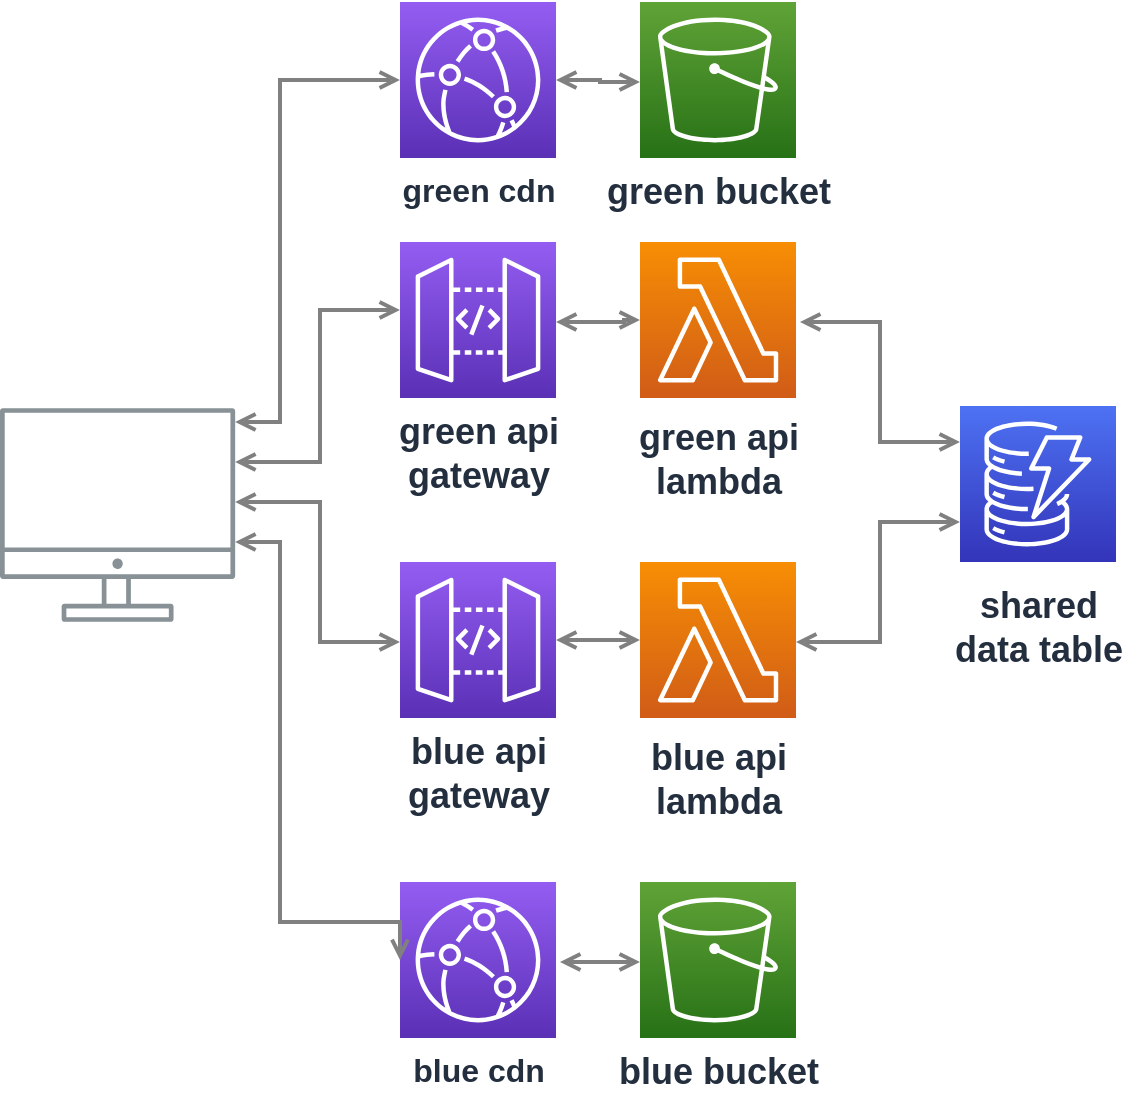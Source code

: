 <mxfile version="17.4.6" type="device"><diagram id="Ht1M8jgEwFfnCIfOTk4-" name="Page-1"><mxGraphModel dx="1256" dy="1024" grid="1" gridSize="10" guides="1" tooltips="1" connect="1" arrows="1" fold="1" page="1" pageScale="1" pageWidth="1169" pageHeight="827" math="0" shadow="0"><root><mxCell id="0"/><mxCell id="1" parent="0"/><mxCell id="UEzPUAAOIrF-is8g5C7q-128" style="edgeStyle=orthogonalEdgeStyle;rounded=0;orthogonalLoop=1;jettySize=auto;html=1;startArrow=open;startFill=0;endArrow=open;endFill=0;strokeWidth=2;strokeColor=#808080;" parent="1" source="UEzPUAAOIrF-is8g5C7q-109" target="UEzPUAAOIrF-is8g5C7q-114" edge="1"><mxGeometry relative="1" as="geometry"><Array as="points"><mxPoint x="240" y="370"/><mxPoint x="240" y="440"/></Array></mxGeometry></mxCell><mxCell id="UEzPUAAOIrF-is8g5C7q-126" style="edgeStyle=orthogonalEdgeStyle;rounded=0;orthogonalLoop=1;jettySize=auto;html=1;startArrow=open;startFill=0;endArrow=open;endFill=0;strokeWidth=2;strokeColor=#808080;" parent="1" source="UEzPUAAOIrF-is8g5C7q-113" target="UEzPUAAOIrF-is8g5C7q-114" edge="1"><mxGeometry relative="1" as="geometry"/></mxCell><mxCell id="UEzPUAAOIrF-is8g5C7q-132" style="edgeStyle=orthogonalEdgeStyle;rounded=0;orthogonalLoop=1;jettySize=auto;html=1;startArrow=open;startFill=0;endArrow=open;endFill=0;strokeWidth=2;strokeColor=#808080;" parent="1" source="UEzPUAAOIrF-is8g5C7q-113" target="UEzPUAAOIrF-is8g5C7q-119" edge="1"><mxGeometry relative="1" as="geometry"><Array as="points"><mxPoint x="520" y="440"/><mxPoint x="520" y="380"/></Array><mxPoint x="530" y="480" as="sourcePoint"/></mxGeometry></mxCell><mxCell id="UEzPUAAOIrF-is8g5C7q-109" value="" style="outlineConnect=0;gradientColor=none;fontColor=#545B64;strokeColor=none;fillColor=#879196;dashed=0;verticalLabelPosition=bottom;verticalAlign=top;align=center;html=1;fontSize=12;fontStyle=0;aspect=fixed;shape=mxgraph.aws4.illustration_desktop;pointerEvents=1;labelBackgroundColor=#ffffff;" parent="1" vertex="1"><mxGeometry x="80" y="323" width="117.58" height="107" as="geometry"/></mxCell><mxCell id="UEzPUAAOIrF-is8g5C7q-113" value="&lt;b style=&quot;font-size: 18px&quot;&gt;blue api&lt;br&gt;lambda&lt;/b&gt;" style="outlineConnect=0;fontColor=#232F3E;gradientColor=#F78E04;gradientDirection=north;fillColor=#D05C17;strokeColor=#ffffff;dashed=0;verticalLabelPosition=bottom;verticalAlign=top;align=center;html=1;fontSize=12;fontStyle=0;aspect=fixed;shape=mxgraph.aws4.resourceIcon;resIcon=mxgraph.aws4.lambda;labelBackgroundColor=#ffffff;spacingTop=3;" parent="1" vertex="1"><mxGeometry x="400" y="400" width="78" height="78" as="geometry"/></mxCell><mxCell id="UEzPUAAOIrF-is8g5C7q-114" value="&lt;b style=&quot;font-size: 18px&quot;&gt;blue api&lt;br&gt;gateway&lt;/b&gt;" style="outlineConnect=0;fontColor=#232F3E;gradientColor=#945DF2;gradientDirection=north;fillColor=#5A30B5;strokeColor=#ffffff;dashed=0;verticalLabelPosition=bottom;verticalAlign=top;align=center;html=1;fontSize=12;fontStyle=0;aspect=fixed;shape=mxgraph.aws4.resourceIcon;resIcon=mxgraph.aws4.api_gateway;labelBackgroundColor=#ffffff;" parent="1" vertex="1"><mxGeometry x="280" y="400" width="78" height="78" as="geometry"/></mxCell><mxCell id="UEzPUAAOIrF-is8g5C7q-116" value="&lt;b&gt;&lt;font style=&quot;font-size: 18px&quot;&gt;blue bucket&lt;/font&gt;&lt;/b&gt;" style="outlineConnect=0;fontColor=#232F3E;gradientColor=#60A337;gradientDirection=north;fillColor=#277116;strokeColor=#ffffff;dashed=0;verticalLabelPosition=bottom;verticalAlign=top;align=center;html=1;fontSize=12;fontStyle=0;aspect=fixed;shape=mxgraph.aws4.resourceIcon;resIcon=mxgraph.aws4.s3;labelBackgroundColor=#ffffff;" parent="1" vertex="1"><mxGeometry x="400.0" y="560" width="78" height="78" as="geometry"/></mxCell><mxCell id="UEzPUAAOIrF-is8g5C7q-119" value="&lt;b style=&quot;font-size: 18px&quot;&gt;shared&lt;br&gt;data&amp;nbsp;table&lt;/b&gt;" style="outlineConnect=0;fontColor=#232F3E;gradientColor=#4D72F3;gradientDirection=north;fillColor=#3334B9;strokeColor=#ffffff;dashed=0;verticalLabelPosition=bottom;verticalAlign=top;align=center;html=1;fontSize=12;fontStyle=0;aspect=fixed;shape=mxgraph.aws4.resourceIcon;resIcon=mxgraph.aws4.dynamodb;labelBackgroundColor=#ffffff;spacingTop=5;" parent="1" vertex="1"><mxGeometry x="560.0" y="322" width="78" height="78" as="geometry"/></mxCell><mxCell id="gxVgkCSkmxNwLe09oSm7-3" value="&lt;b style=&quot;font-size: 18px&quot;&gt;green api&lt;br&gt;lambda&lt;/b&gt;" style="outlineConnect=0;fontColor=#232F3E;gradientColor=#F78E04;gradientDirection=north;fillColor=#D05C17;strokeColor=#ffffff;dashed=0;verticalLabelPosition=bottom;verticalAlign=top;align=center;html=1;fontSize=12;fontStyle=0;aspect=fixed;shape=mxgraph.aws4.resourceIcon;resIcon=mxgraph.aws4.lambda;labelBackgroundColor=#ffffff;spacingTop=3;" vertex="1" parent="1"><mxGeometry x="400" y="240" width="78" height="78" as="geometry"/></mxCell><mxCell id="gxVgkCSkmxNwLe09oSm7-4" value="&lt;b style=&quot;font-size: 18px&quot;&gt;green api&lt;br&gt;gateway&lt;/b&gt;" style="outlineConnect=0;fontColor=#232F3E;gradientColor=#945DF2;gradientDirection=north;fillColor=#5A30B5;strokeColor=#ffffff;dashed=0;verticalLabelPosition=bottom;verticalAlign=top;align=center;html=1;fontSize=12;fontStyle=0;aspect=fixed;shape=mxgraph.aws4.resourceIcon;resIcon=mxgraph.aws4.api_gateway;labelBackgroundColor=#ffffff;" vertex="1" parent="1"><mxGeometry x="280" y="240" width="78" height="78" as="geometry"/></mxCell><mxCell id="gxVgkCSkmxNwLe09oSm7-6" style="edgeStyle=orthogonalEdgeStyle;rounded=0;orthogonalLoop=1;jettySize=auto;html=1;startArrow=open;startFill=0;endArrow=open;endFill=0;strokeWidth=2;strokeColor=#808080;" edge="1" parent="1" target="UEzPUAAOIrF-is8g5C7q-119"><mxGeometry relative="1" as="geometry"><Array as="points"><mxPoint x="520" y="280"/><mxPoint x="520" y="340"/></Array><mxPoint x="480" y="280" as="sourcePoint"/><mxPoint x="510" y="350" as="targetPoint"/></mxGeometry></mxCell><mxCell id="gxVgkCSkmxNwLe09oSm7-7" style="edgeStyle=orthogonalEdgeStyle;rounded=0;orthogonalLoop=1;jettySize=auto;html=1;startArrow=open;startFill=0;endArrow=open;endFill=0;strokeWidth=2;strokeColor=#808080;" edge="1" parent="1" source="gxVgkCSkmxNwLe09oSm7-3" target="gxVgkCSkmxNwLe09oSm7-4"><mxGeometry relative="1" as="geometry"><mxPoint x="392" y="80" as="sourcePoint"/><mxPoint x="350" y="80" as="targetPoint"/><Array as="points"><mxPoint x="392" y="279"/><mxPoint x="392" y="280"/></Array></mxGeometry></mxCell><mxCell id="gxVgkCSkmxNwLe09oSm7-8" style="edgeStyle=orthogonalEdgeStyle;rounded=0;orthogonalLoop=1;jettySize=auto;html=1;startArrow=open;startFill=0;endArrow=open;endFill=0;strokeWidth=2;strokeColor=#808080;" edge="1" parent="1" source="UEzPUAAOIrF-is8g5C7q-109" target="gxVgkCSkmxNwLe09oSm7-4"><mxGeometry relative="1" as="geometry"><Array as="points"><mxPoint x="240" y="350"/><mxPoint x="240" y="274"/></Array><mxPoint x="160.0" y="210" as="sourcePoint"/><mxPoint x="242.42" y="273.5" as="targetPoint"/></mxGeometry></mxCell><mxCell id="gxVgkCSkmxNwLe09oSm7-11" value="&lt;b&gt;&lt;font style=&quot;font-size: 18px&quot;&gt;green bucket&lt;/font&gt;&lt;/b&gt;" style="outlineConnect=0;fontColor=#232F3E;gradientColor=#60A337;gradientDirection=north;fillColor=#277116;strokeColor=#ffffff;dashed=0;verticalLabelPosition=bottom;verticalAlign=top;align=center;html=1;fontSize=12;fontStyle=0;aspect=fixed;shape=mxgraph.aws4.resourceIcon;resIcon=mxgraph.aws4.s3;labelBackgroundColor=#ffffff;" vertex="1" parent="1"><mxGeometry x="400.0" y="120" width="78" height="78" as="geometry"/></mxCell><mxCell id="gxVgkCSkmxNwLe09oSm7-12" value="&lt;b style=&quot;font-size: 16px&quot;&gt;green cdn&lt;/b&gt;" style="sketch=0;points=[[0,0,0],[0.25,0,0],[0.5,0,0],[0.75,0,0],[1,0,0],[0,1,0],[0.25,1,0],[0.5,1,0],[0.75,1,0],[1,1,0],[0,0.25,0],[0,0.5,0],[0,0.75,0],[1,0.25,0],[1,0.5,0],[1,0.75,0]];outlineConnect=0;fontColor=#232F3E;gradientColor=#945DF2;gradientDirection=north;fillColor=#5A30B5;strokeColor=#ffffff;dashed=0;verticalLabelPosition=bottom;verticalAlign=top;align=center;html=1;fontSize=12;fontStyle=0;aspect=fixed;shape=mxgraph.aws4.resourceIcon;resIcon=mxgraph.aws4.cloudfront;" vertex="1" parent="1"><mxGeometry x="280" y="120" width="78" height="78" as="geometry"/></mxCell><mxCell id="gxVgkCSkmxNwLe09oSm7-14" value="&lt;b style=&quot;font-size: 16px&quot;&gt;blue cdn&lt;/b&gt;" style="sketch=0;points=[[0,0,0],[0.25,0,0],[0.5,0,0],[0.75,0,0],[1,0,0],[0,1,0],[0.25,1,0],[0.5,1,0],[0.75,1,0],[1,1,0],[0,0.25,0],[0,0.5,0],[0,0.75,0],[1,0.25,0],[1,0.5,0],[1,0.75,0]];outlineConnect=0;fontColor=#232F3E;gradientColor=#945DF2;gradientDirection=north;fillColor=#5A30B5;strokeColor=#ffffff;dashed=0;verticalLabelPosition=bottom;verticalAlign=top;align=center;html=1;fontSize=12;fontStyle=0;aspect=fixed;shape=mxgraph.aws4.resourceIcon;resIcon=mxgraph.aws4.cloudfront;" vertex="1" parent="1"><mxGeometry x="280" y="560" width="78" height="78" as="geometry"/></mxCell><mxCell id="gxVgkCSkmxNwLe09oSm7-15" style="edgeStyle=orthogonalEdgeStyle;rounded=0;orthogonalLoop=1;jettySize=auto;html=1;startArrow=open;startFill=0;endArrow=open;endFill=0;strokeWidth=2;strokeColor=#808080;" edge="1" parent="1" source="UEzPUAAOIrF-is8g5C7q-116"><mxGeometry relative="1" as="geometry"><mxPoint x="990" y="510" as="sourcePoint"/><mxPoint x="360" y="600" as="targetPoint"/><Array as="points"><mxPoint x="390" y="600"/><mxPoint x="390" y="600"/></Array></mxGeometry></mxCell><mxCell id="gxVgkCSkmxNwLe09oSm7-16" style="edgeStyle=orthogonalEdgeStyle;rounded=0;orthogonalLoop=1;jettySize=auto;html=1;startArrow=open;startFill=0;endArrow=open;endFill=0;strokeWidth=2;strokeColor=#808080;entryX=1;entryY=0.5;entryDx=0;entryDy=0;entryPerimeter=0;" edge="1" parent="1" source="gxVgkCSkmxNwLe09oSm7-11" target="gxVgkCSkmxNwLe09oSm7-12"><mxGeometry relative="1" as="geometry"><mxPoint x="742" y="80" as="sourcePoint"/><mxPoint x="700" y="80" as="targetPoint"/><Array as="points"><mxPoint x="380" y="160"/><mxPoint x="380" y="159"/></Array></mxGeometry></mxCell><mxCell id="gxVgkCSkmxNwLe09oSm7-18" style="edgeStyle=orthogonalEdgeStyle;rounded=0;orthogonalLoop=1;jettySize=auto;html=1;startArrow=open;startFill=0;endArrow=open;endFill=0;strokeWidth=2;strokeColor=#808080;entryX=0;entryY=0.5;entryDx=0;entryDy=0;entryPerimeter=0;" edge="1" parent="1" source="UEzPUAAOIrF-is8g5C7q-109" target="gxVgkCSkmxNwLe09oSm7-12"><mxGeometry relative="1" as="geometry"><Array as="points"><mxPoint x="220" y="330"/><mxPoint x="220" y="159"/></Array><mxPoint x="160.0" y="236" as="sourcePoint"/><mxPoint x="242.42" y="160" as="targetPoint"/></mxGeometry></mxCell><mxCell id="gxVgkCSkmxNwLe09oSm7-19" style="edgeStyle=orthogonalEdgeStyle;rounded=0;orthogonalLoop=1;jettySize=auto;html=1;startArrow=open;startFill=0;endArrow=open;endFill=0;strokeWidth=2;strokeColor=#808080;entryX=0;entryY=0.5;entryDx=0;entryDy=0;entryPerimeter=0;" edge="1" parent="1" source="UEzPUAAOIrF-is8g5C7q-109" target="gxVgkCSkmxNwLe09oSm7-14"><mxGeometry relative="1" as="geometry"><Array as="points"><mxPoint x="220" y="390"/><mxPoint x="220" y="580"/><mxPoint x="280" y="580"/></Array><mxPoint x="97.58" y="751" as="sourcePoint"/><mxPoint x="180" y="580" as="targetPoint"/></mxGeometry></mxCell></root></mxGraphModel></diagram></mxfile>